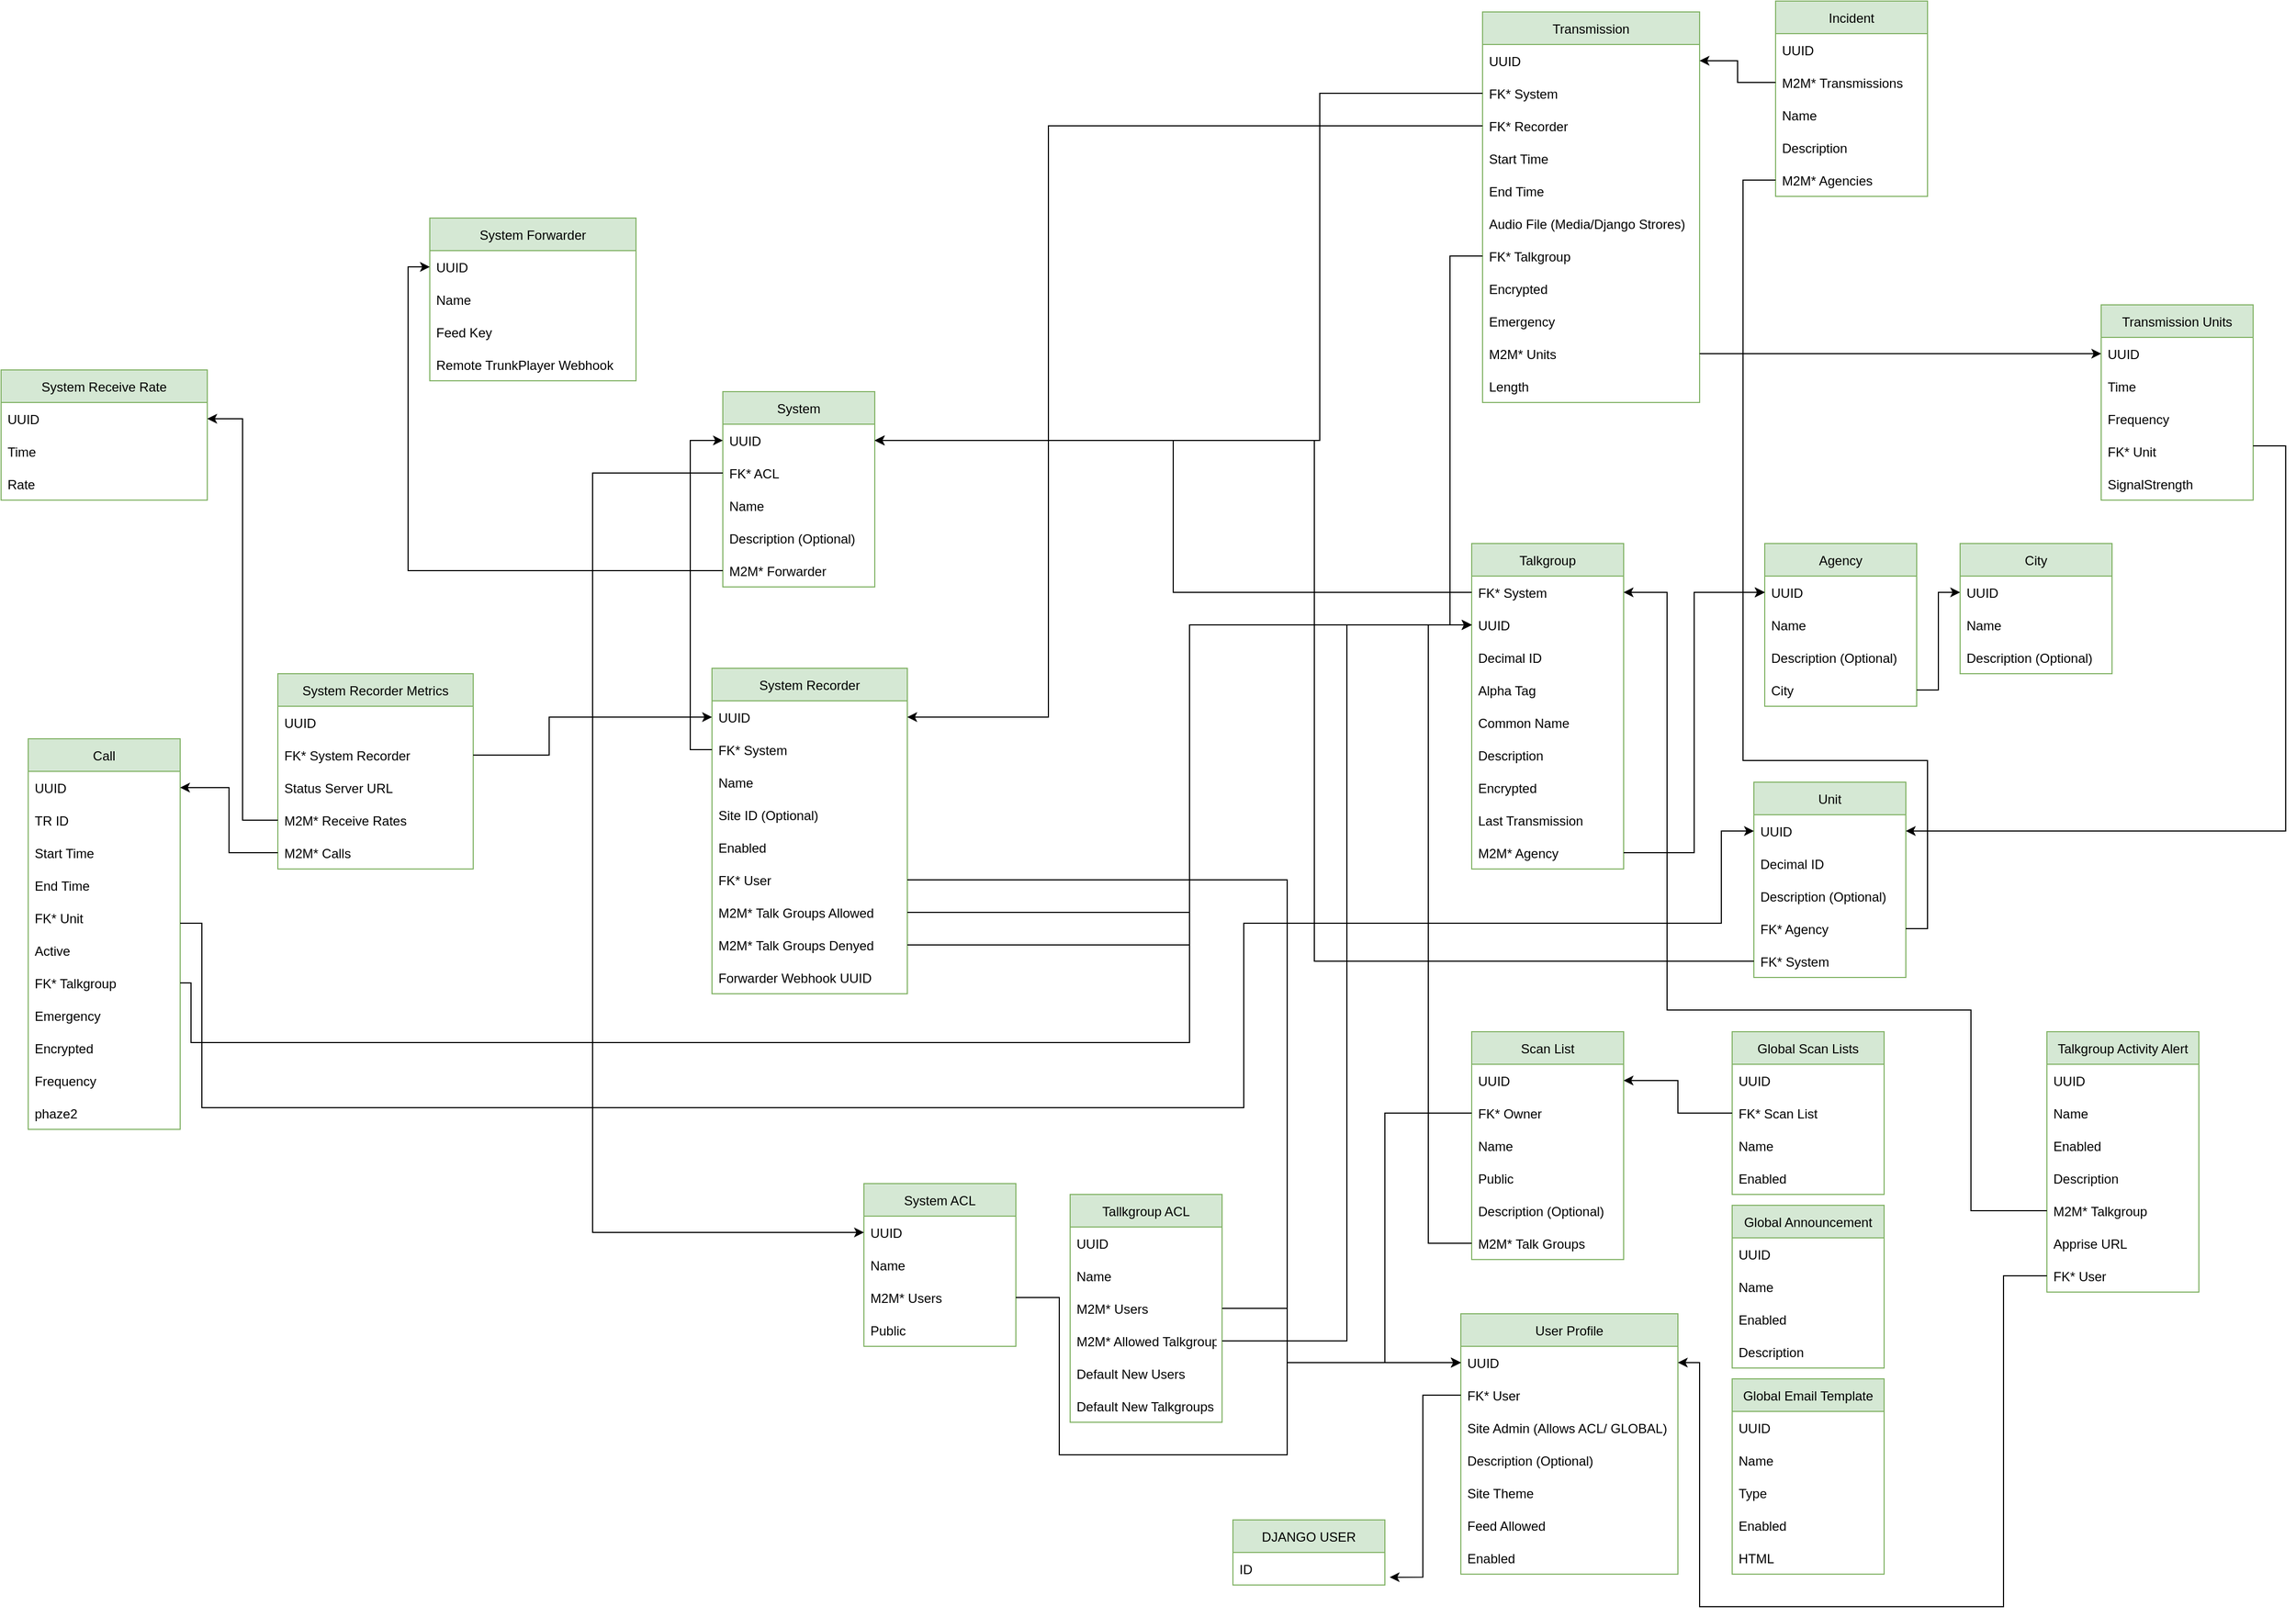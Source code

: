 <mxfile version="15.7.3" type="device"><diagram name="Page-1" id="9f46799a-70d6-7492-0946-bef42562c5a5"><mxGraphModel dx="3470" dy="2160" grid="1" gridSize="10" guides="1" tooltips="1" connect="1" arrows="1" fold="1" page="1" pageScale="1" pageWidth="1100" pageHeight="850" background="none" math="0" shadow="0"><root><mxCell id="0"/><mxCell id="1" parent="0"/><mxCell id="EZD2LPIiazuPmhBbImcF-1" value="System" style="swimlane;fontStyle=0;childLayout=stackLayout;horizontal=1;startSize=30;horizontalStack=0;resizeParent=1;resizeParentMax=0;resizeLast=0;collapsible=1;marginBottom=0;fillColor=#d5e8d4;strokeColor=#82b366;" parent="1" vertex="1"><mxGeometry x="180" y="-100" width="140" height="180" as="geometry"/></mxCell><mxCell id="EZD2LPIiazuPmhBbImcF-2" value="UUID" style="text;strokeColor=none;fillColor=none;align=left;verticalAlign=middle;spacingLeft=4;spacingRight=4;overflow=hidden;points=[[0,0.5],[1,0.5]];portConstraint=eastwest;rotatable=0;" parent="EZD2LPIiazuPmhBbImcF-1" vertex="1"><mxGeometry y="30" width="140" height="30" as="geometry"/></mxCell><mxCell id="EZD2LPIiazuPmhBbImcF-116" value="FK* ACL" style="text;strokeColor=none;fillColor=none;align=left;verticalAlign=middle;spacingLeft=4;spacingRight=4;overflow=hidden;points=[[0,0.5],[1,0.5]];portConstraint=eastwest;rotatable=0;" parent="EZD2LPIiazuPmhBbImcF-1" vertex="1"><mxGeometry y="60" width="140" height="30" as="geometry"/></mxCell><mxCell id="EZD2LPIiazuPmhBbImcF-3" value="Name" style="text;strokeColor=none;fillColor=none;align=left;verticalAlign=middle;spacingLeft=4;spacingRight=4;overflow=hidden;points=[[0,0.5],[1,0.5]];portConstraint=eastwest;rotatable=0;" parent="EZD2LPIiazuPmhBbImcF-1" vertex="1"><mxGeometry y="90" width="140" height="30" as="geometry"/></mxCell><mxCell id="EZD2LPIiazuPmhBbImcF-4" value="Description (Optional)" style="text;strokeColor=none;fillColor=none;align=left;verticalAlign=middle;spacingLeft=4;spacingRight=4;overflow=hidden;points=[[0,0.5],[1,0.5]];portConstraint=eastwest;rotatable=0;" parent="EZD2LPIiazuPmhBbImcF-1" vertex="1"><mxGeometry y="120" width="140" height="30" as="geometry"/></mxCell><mxCell id="EZD2LPIiazuPmhBbImcF-142" value="M2M* Forwarder" style="text;strokeColor=none;fillColor=none;align=left;verticalAlign=middle;spacingLeft=4;spacingRight=4;overflow=hidden;points=[[0,0.5],[1,0.5]];portConstraint=eastwest;rotatable=0;" parent="EZD2LPIiazuPmhBbImcF-1" vertex="1"><mxGeometry y="150" width="140" height="30" as="geometry"/></mxCell><mxCell id="EZD2LPIiazuPmhBbImcF-5" value="Talkgroup" style="swimlane;fontStyle=0;childLayout=stackLayout;horizontal=1;startSize=30;horizontalStack=0;resizeParent=1;resizeParentMax=0;resizeLast=0;collapsible=1;marginBottom=0;fillColor=#d5e8d4;strokeColor=#82b366;" parent="1" vertex="1"><mxGeometry x="870" y="40" width="140" height="300" as="geometry"/></mxCell><mxCell id="EZD2LPIiazuPmhBbImcF-23" value="FK* System" style="text;strokeColor=none;fillColor=none;align=left;verticalAlign=middle;spacingLeft=4;spacingRight=4;overflow=hidden;points=[[0,0.5],[1,0.5]];portConstraint=eastwest;rotatable=0;" parent="EZD2LPIiazuPmhBbImcF-5" vertex="1"><mxGeometry y="30" width="140" height="30" as="geometry"/></mxCell><mxCell id="EZD2LPIiazuPmhBbImcF-21" value="UUID" style="text;strokeColor=none;fillColor=none;align=left;verticalAlign=middle;spacingLeft=4;spacingRight=4;overflow=hidden;points=[[0,0.5],[1,0.5]];portConstraint=eastwest;rotatable=0;" parent="EZD2LPIiazuPmhBbImcF-5" vertex="1"><mxGeometry y="60" width="140" height="30" as="geometry"/></mxCell><mxCell id="EZD2LPIiazuPmhBbImcF-6" value="Decimal ID" style="text;strokeColor=none;fillColor=none;align=left;verticalAlign=middle;spacingLeft=4;spacingRight=4;overflow=hidden;points=[[0,0.5],[1,0.5]];portConstraint=eastwest;rotatable=0;" parent="EZD2LPIiazuPmhBbImcF-5" vertex="1"><mxGeometry y="90" width="140" height="30" as="geometry"/></mxCell><mxCell id="EZD2LPIiazuPmhBbImcF-7" value="Alpha Tag" style="text;strokeColor=none;fillColor=none;align=left;verticalAlign=middle;spacingLeft=4;spacingRight=4;overflow=hidden;points=[[0,0.5],[1,0.5]];portConstraint=eastwest;rotatable=0;" parent="EZD2LPIiazuPmhBbImcF-5" vertex="1"><mxGeometry y="120" width="140" height="30" as="geometry"/></mxCell><mxCell id="EZD2LPIiazuPmhBbImcF-8" value="Common Name" style="text;strokeColor=none;fillColor=none;align=left;verticalAlign=middle;spacingLeft=4;spacingRight=4;overflow=hidden;points=[[0,0.5],[1,0.5]];portConstraint=eastwest;rotatable=0;" parent="EZD2LPIiazuPmhBbImcF-5" vertex="1"><mxGeometry y="150" width="140" height="30" as="geometry"/></mxCell><mxCell id="EZD2LPIiazuPmhBbImcF-22" value="Description" style="text;strokeColor=none;fillColor=none;align=left;verticalAlign=middle;spacingLeft=4;spacingRight=4;overflow=hidden;points=[[0,0.5],[1,0.5]];portConstraint=eastwest;rotatable=0;" parent="EZD2LPIiazuPmhBbImcF-5" vertex="1"><mxGeometry y="180" width="140" height="30" as="geometry"/></mxCell><mxCell id="EZD2LPIiazuPmhBbImcF-41" value="Encrypted" style="text;strokeColor=none;fillColor=none;align=left;verticalAlign=middle;spacingLeft=4;spacingRight=4;overflow=hidden;points=[[0,0.5],[1,0.5]];portConstraint=eastwest;rotatable=0;" parent="EZD2LPIiazuPmhBbImcF-5" vertex="1"><mxGeometry y="210" width="140" height="30" as="geometry"/></mxCell><mxCell id="EZD2LPIiazuPmhBbImcF-40" value="Last Transmission" style="text;strokeColor=none;fillColor=none;align=left;verticalAlign=middle;spacingLeft=4;spacingRight=4;overflow=hidden;points=[[0,0.5],[1,0.5]];portConstraint=eastwest;rotatable=0;" parent="EZD2LPIiazuPmhBbImcF-5" vertex="1"><mxGeometry y="240" width="140" height="30" as="geometry"/></mxCell><mxCell id="EZD2LPIiazuPmhBbImcF-38" value="M2M* Agency" style="text;strokeColor=none;fillColor=none;align=left;verticalAlign=middle;spacingLeft=4;spacingRight=4;overflow=hidden;points=[[0,0.5],[1,0.5]];portConstraint=eastwest;rotatable=0;" parent="EZD2LPIiazuPmhBbImcF-5" vertex="1"><mxGeometry y="270" width="140" height="30" as="geometry"/></mxCell><mxCell id="EZD2LPIiazuPmhBbImcF-9" value="System Recorder" style="swimlane;fontStyle=0;childLayout=stackLayout;horizontal=1;startSize=30;horizontalStack=0;resizeParent=1;resizeParentMax=0;resizeLast=0;collapsible=1;marginBottom=0;fillColor=#d5e8d4;strokeColor=#82b366;" parent="1" vertex="1"><mxGeometry x="170" y="155" width="180" height="300" as="geometry"/></mxCell><mxCell id="EZD2LPIiazuPmhBbImcF-10" value="UUID" style="text;strokeColor=none;fillColor=none;align=left;verticalAlign=middle;spacingLeft=4;spacingRight=4;overflow=hidden;points=[[0,0.5],[1,0.5]];portConstraint=eastwest;rotatable=0;" parent="EZD2LPIiazuPmhBbImcF-9" vertex="1"><mxGeometry y="30" width="180" height="30" as="geometry"/></mxCell><mxCell id="EZD2LPIiazuPmhBbImcF-11" value="FK* System" style="text;strokeColor=none;fillColor=none;align=left;verticalAlign=middle;spacingLeft=4;spacingRight=4;overflow=hidden;points=[[0,0.5],[1,0.5]];portConstraint=eastwest;rotatable=0;" parent="EZD2LPIiazuPmhBbImcF-9" vertex="1"><mxGeometry y="60" width="180" height="30" as="geometry"/></mxCell><mxCell id="EZD2LPIiazuPmhBbImcF-12" value="Name" style="text;strokeColor=none;fillColor=none;align=left;verticalAlign=middle;spacingLeft=4;spacingRight=4;overflow=hidden;points=[[0,0.5],[1,0.5]];portConstraint=eastwest;rotatable=0;" parent="EZD2LPIiazuPmhBbImcF-9" vertex="1"><mxGeometry y="90" width="180" height="30" as="geometry"/></mxCell><mxCell id="EZD2LPIiazuPmhBbImcF-13" value="Site ID (Optional)" style="text;strokeColor=none;fillColor=none;align=left;verticalAlign=middle;spacingLeft=4;spacingRight=4;overflow=hidden;points=[[0,0.5],[1,0.5]];portConstraint=eastwest;rotatable=0;" parent="EZD2LPIiazuPmhBbImcF-9" vertex="1"><mxGeometry y="120" width="180" height="30" as="geometry"/></mxCell><mxCell id="EZD2LPIiazuPmhBbImcF-17" value="Enabled" style="text;strokeColor=none;fillColor=none;align=left;verticalAlign=middle;spacingLeft=4;spacingRight=4;overflow=hidden;points=[[0,0.5],[1,0.5]];portConstraint=eastwest;rotatable=0;" parent="EZD2LPIiazuPmhBbImcF-9" vertex="1"><mxGeometry y="150" width="180" height="30" as="geometry"/></mxCell><mxCell id="EZD2LPIiazuPmhBbImcF-18" value="FK* User" style="text;strokeColor=none;fillColor=none;align=left;verticalAlign=middle;spacingLeft=4;spacingRight=4;overflow=hidden;points=[[0,0.5],[1,0.5]];portConstraint=eastwest;rotatable=0;" parent="EZD2LPIiazuPmhBbImcF-9" vertex="1"><mxGeometry y="180" width="180" height="30" as="geometry"/></mxCell><mxCell id="EZD2LPIiazuPmhBbImcF-15" value="M2M* Talk Groups Allowed" style="text;strokeColor=none;fillColor=none;align=left;verticalAlign=middle;spacingLeft=4;spacingRight=4;overflow=hidden;points=[[0,0.5],[1,0.5]];portConstraint=eastwest;rotatable=0;" parent="EZD2LPIiazuPmhBbImcF-9" vertex="1"><mxGeometry y="210" width="180" height="30" as="geometry"/></mxCell><mxCell id="EZD2LPIiazuPmhBbImcF-16" value="M2M* Talk Groups Denyed" style="text;strokeColor=none;fillColor=none;align=left;verticalAlign=middle;spacingLeft=4;spacingRight=4;overflow=hidden;points=[[0,0.5],[1,0.5]];portConstraint=eastwest;rotatable=0;" parent="EZD2LPIiazuPmhBbImcF-9" vertex="1"><mxGeometry y="240" width="180" height="30" as="geometry"/></mxCell><mxCell id="EZD2LPIiazuPmhBbImcF-144" value="Forwarder Webhook UUID" style="text;strokeColor=none;fillColor=none;align=left;verticalAlign=middle;spacingLeft=4;spacingRight=4;overflow=hidden;points=[[0,0.5],[1,0.5]];portConstraint=eastwest;rotatable=0;" parent="EZD2LPIiazuPmhBbImcF-9" vertex="1"><mxGeometry y="270" width="180" height="30" as="geometry"/></mxCell><mxCell id="EZD2LPIiazuPmhBbImcF-14" style="edgeStyle=orthogonalEdgeStyle;rounded=0;orthogonalLoop=1;jettySize=auto;html=1;entryX=0;entryY=0.5;entryDx=0;entryDy=0;" parent="1" source="EZD2LPIiazuPmhBbImcF-11" target="EZD2LPIiazuPmhBbImcF-2" edge="1"><mxGeometry relative="1" as="geometry"/></mxCell><mxCell id="EZD2LPIiazuPmhBbImcF-24" style="edgeStyle=orthogonalEdgeStyle;rounded=0;orthogonalLoop=1;jettySize=auto;html=1;entryX=0;entryY=0.5;entryDx=0;entryDy=0;" parent="1" source="EZD2LPIiazuPmhBbImcF-15" target="EZD2LPIiazuPmhBbImcF-21" edge="1"><mxGeometry relative="1" as="geometry"/></mxCell><mxCell id="EZD2LPIiazuPmhBbImcF-26" style="edgeStyle=orthogonalEdgeStyle;rounded=0;orthogonalLoop=1;jettySize=auto;html=1;" parent="1" source="EZD2LPIiazuPmhBbImcF-16" target="EZD2LPIiazuPmhBbImcF-21" edge="1"><mxGeometry relative="1" as="geometry"/></mxCell><mxCell id="EZD2LPIiazuPmhBbImcF-28" value="Agency" style="swimlane;fontStyle=0;childLayout=stackLayout;horizontal=1;startSize=30;horizontalStack=0;resizeParent=1;resizeParentMax=0;resizeLast=0;collapsible=1;marginBottom=0;fillColor=#d5e8d4;strokeColor=#82b366;" parent="1" vertex="1"><mxGeometry x="1140" y="40" width="140" height="150" as="geometry"/></mxCell><mxCell id="EZD2LPIiazuPmhBbImcF-29" value="UUID" style="text;strokeColor=none;fillColor=none;align=left;verticalAlign=middle;spacingLeft=4;spacingRight=4;overflow=hidden;points=[[0,0.5],[1,0.5]];portConstraint=eastwest;rotatable=0;" parent="EZD2LPIiazuPmhBbImcF-28" vertex="1"><mxGeometry y="30" width="140" height="30" as="geometry"/></mxCell><mxCell id="EZD2LPIiazuPmhBbImcF-30" value="Name" style="text;strokeColor=none;fillColor=none;align=left;verticalAlign=middle;spacingLeft=4;spacingRight=4;overflow=hidden;points=[[0,0.5],[1,0.5]];portConstraint=eastwest;rotatable=0;" parent="EZD2LPIiazuPmhBbImcF-28" vertex="1"><mxGeometry y="60" width="140" height="30" as="geometry"/></mxCell><mxCell id="EZD2LPIiazuPmhBbImcF-31" value="Description (Optional)" style="text;strokeColor=none;fillColor=none;align=left;verticalAlign=middle;spacingLeft=4;spacingRight=4;overflow=hidden;points=[[0,0.5],[1,0.5]];portConstraint=eastwest;rotatable=0;" parent="EZD2LPIiazuPmhBbImcF-28" vertex="1"><mxGeometry y="90" width="140" height="30" as="geometry"/></mxCell><mxCell id="EZD2LPIiazuPmhBbImcF-36" value="City" style="text;strokeColor=none;fillColor=none;align=left;verticalAlign=middle;spacingLeft=4;spacingRight=4;overflow=hidden;points=[[0,0.5],[1,0.5]];portConstraint=eastwest;rotatable=0;" parent="EZD2LPIiazuPmhBbImcF-28" vertex="1"><mxGeometry y="120" width="140" height="30" as="geometry"/></mxCell><mxCell id="EZD2LPIiazuPmhBbImcF-32" value="City" style="swimlane;fontStyle=0;childLayout=stackLayout;horizontal=1;startSize=30;horizontalStack=0;resizeParent=1;resizeParentMax=0;resizeLast=0;collapsible=1;marginBottom=0;fillColor=#d5e8d4;strokeColor=#82b366;" parent="1" vertex="1"><mxGeometry x="1320" y="40" width="140" height="120" as="geometry"/></mxCell><mxCell id="EZD2LPIiazuPmhBbImcF-33" value="UUID" style="text;strokeColor=none;fillColor=none;align=left;verticalAlign=middle;spacingLeft=4;spacingRight=4;overflow=hidden;points=[[0,0.5],[1,0.5]];portConstraint=eastwest;rotatable=0;" parent="EZD2LPIiazuPmhBbImcF-32" vertex="1"><mxGeometry y="30" width="140" height="30" as="geometry"/></mxCell><mxCell id="EZD2LPIiazuPmhBbImcF-34" value="Name" style="text;strokeColor=none;fillColor=none;align=left;verticalAlign=middle;spacingLeft=4;spacingRight=4;overflow=hidden;points=[[0,0.5],[1,0.5]];portConstraint=eastwest;rotatable=0;" parent="EZD2LPIiazuPmhBbImcF-32" vertex="1"><mxGeometry y="60" width="140" height="30" as="geometry"/></mxCell><mxCell id="EZD2LPIiazuPmhBbImcF-35" value="Description (Optional)" style="text;strokeColor=none;fillColor=none;align=left;verticalAlign=middle;spacingLeft=4;spacingRight=4;overflow=hidden;points=[[0,0.5],[1,0.5]];portConstraint=eastwest;rotatable=0;" parent="EZD2LPIiazuPmhBbImcF-32" vertex="1"><mxGeometry y="90" width="140" height="30" as="geometry"/></mxCell><mxCell id="EZD2LPIiazuPmhBbImcF-37" style="edgeStyle=orthogonalEdgeStyle;rounded=0;orthogonalLoop=1;jettySize=auto;html=1;exitX=1;exitY=0.5;exitDx=0;exitDy=0;entryX=0;entryY=0.5;entryDx=0;entryDy=0;" parent="1" source="EZD2LPIiazuPmhBbImcF-36" target="EZD2LPIiazuPmhBbImcF-33" edge="1"><mxGeometry relative="1" as="geometry"/></mxCell><mxCell id="EZD2LPIiazuPmhBbImcF-39" style="edgeStyle=orthogonalEdgeStyle;rounded=0;orthogonalLoop=1;jettySize=auto;html=1;entryX=0;entryY=0.5;entryDx=0;entryDy=0;" parent="1" source="EZD2LPIiazuPmhBbImcF-38" target="EZD2LPIiazuPmhBbImcF-29" edge="1"><mxGeometry relative="1" as="geometry"/></mxCell><mxCell id="EZD2LPIiazuPmhBbImcF-42" value="Unit" style="swimlane;fontStyle=0;childLayout=stackLayout;horizontal=1;startSize=30;horizontalStack=0;resizeParent=1;resizeParentMax=0;resizeLast=0;collapsible=1;marginBottom=0;fillColor=#d5e8d4;strokeColor=#82b366;" parent="1" vertex="1"><mxGeometry x="1130" y="260" width="140" height="180" as="geometry"/></mxCell><mxCell id="EZD2LPIiazuPmhBbImcF-43" value="UUID" style="text;strokeColor=none;fillColor=none;align=left;verticalAlign=middle;spacingLeft=4;spacingRight=4;overflow=hidden;points=[[0,0.5],[1,0.5]];portConstraint=eastwest;rotatable=0;" parent="EZD2LPIiazuPmhBbImcF-42" vertex="1"><mxGeometry y="30" width="140" height="30" as="geometry"/></mxCell><mxCell id="EZD2LPIiazuPmhBbImcF-44" value="Decimal ID" style="text;strokeColor=none;fillColor=none;align=left;verticalAlign=middle;spacingLeft=4;spacingRight=4;overflow=hidden;points=[[0,0.5],[1,0.5]];portConstraint=eastwest;rotatable=0;" parent="EZD2LPIiazuPmhBbImcF-42" vertex="1"><mxGeometry y="60" width="140" height="30" as="geometry"/></mxCell><mxCell id="EZD2LPIiazuPmhBbImcF-45" value="Description (Optional)" style="text;strokeColor=none;fillColor=none;align=left;verticalAlign=middle;spacingLeft=4;spacingRight=4;overflow=hidden;points=[[0,0.5],[1,0.5]];portConstraint=eastwest;rotatable=0;" parent="EZD2LPIiazuPmhBbImcF-42" vertex="1"><mxGeometry y="90" width="140" height="30" as="geometry"/></mxCell><mxCell id="EZD2LPIiazuPmhBbImcF-46" value="FK* Agency" style="text;strokeColor=none;fillColor=none;align=left;verticalAlign=middle;spacingLeft=4;spacingRight=4;overflow=hidden;points=[[0,0.5],[1,0.5]];portConstraint=eastwest;rotatable=0;" parent="EZD2LPIiazuPmhBbImcF-42" vertex="1"><mxGeometry y="120" width="140" height="30" as="geometry"/></mxCell><mxCell id="EZD2LPIiazuPmhBbImcF-48" value="FK* System" style="text;strokeColor=none;fillColor=none;align=left;verticalAlign=middle;spacingLeft=4;spacingRight=4;overflow=hidden;points=[[0,0.5],[1,0.5]];portConstraint=eastwest;rotatable=0;" parent="EZD2LPIiazuPmhBbImcF-42" vertex="1"><mxGeometry y="150" width="140" height="30" as="geometry"/></mxCell><mxCell id="EZD2LPIiazuPmhBbImcF-47" style="edgeStyle=orthogonalEdgeStyle;rounded=0;orthogonalLoop=1;jettySize=auto;html=1;entryX=0;entryY=0.5;entryDx=0;entryDy=0;" parent="1" source="EZD2LPIiazuPmhBbImcF-46" target="EZD2LPIiazuPmhBbImcF-29" edge="1"><mxGeometry relative="1" as="geometry"/></mxCell><mxCell id="EZD2LPIiazuPmhBbImcF-49" style="edgeStyle=orthogonalEdgeStyle;rounded=0;orthogonalLoop=1;jettySize=auto;html=1;entryX=1;entryY=0.5;entryDx=0;entryDy=0;" parent="1" source="EZD2LPIiazuPmhBbImcF-48" target="EZD2LPIiazuPmhBbImcF-2" edge="1"><mxGeometry relative="1" as="geometry"/></mxCell><mxCell id="EZD2LPIiazuPmhBbImcF-50" value="Transmission" style="swimlane;fontStyle=0;childLayout=stackLayout;horizontal=1;startSize=30;horizontalStack=0;resizeParent=1;resizeParentMax=0;resizeLast=0;collapsible=1;marginBottom=0;fillColor=#d5e8d4;strokeColor=#82b366;" parent="1" vertex="1"><mxGeometry x="880" y="-450" width="200" height="360" as="geometry"/></mxCell><mxCell id="EZD2LPIiazuPmhBbImcF-52" value="UUID" style="text;strokeColor=none;fillColor=none;align=left;verticalAlign=middle;spacingLeft=4;spacingRight=4;overflow=hidden;points=[[0,0.5],[1,0.5]];portConstraint=eastwest;rotatable=0;" parent="EZD2LPIiazuPmhBbImcF-50" vertex="1"><mxGeometry y="30" width="200" height="30" as="geometry"/></mxCell><mxCell id="EZD2LPIiazuPmhBbImcF-51" value="FK* System" style="text;strokeColor=none;fillColor=none;align=left;verticalAlign=middle;spacingLeft=4;spacingRight=4;overflow=hidden;points=[[0,0.5],[1,0.5]];portConstraint=eastwest;rotatable=0;" parent="EZD2LPIiazuPmhBbImcF-50" vertex="1"><mxGeometry y="60" width="200" height="30" as="geometry"/></mxCell><mxCell id="EZD2LPIiazuPmhBbImcF-65" value="FK* Recorder" style="text;strokeColor=none;fillColor=none;align=left;verticalAlign=middle;spacingLeft=4;spacingRight=4;overflow=hidden;points=[[0,0.5],[1,0.5]];portConstraint=eastwest;rotatable=0;" parent="EZD2LPIiazuPmhBbImcF-50" vertex="1"><mxGeometry y="90" width="200" height="30" as="geometry"/></mxCell><mxCell id="EZD2LPIiazuPmhBbImcF-53" value="Start Time" style="text;strokeColor=none;fillColor=none;align=left;verticalAlign=middle;spacingLeft=4;spacingRight=4;overflow=hidden;points=[[0,0.5],[1,0.5]];portConstraint=eastwest;rotatable=0;" parent="EZD2LPIiazuPmhBbImcF-50" vertex="1"><mxGeometry y="120" width="200" height="30" as="geometry"/></mxCell><mxCell id="EZD2LPIiazuPmhBbImcF-54" value="End Time" style="text;strokeColor=none;fillColor=none;align=left;verticalAlign=middle;spacingLeft=4;spacingRight=4;overflow=hidden;points=[[0,0.5],[1,0.5]];portConstraint=eastwest;rotatable=0;" parent="EZD2LPIiazuPmhBbImcF-50" vertex="1"><mxGeometry y="150" width="200" height="30" as="geometry"/></mxCell><mxCell id="EZD2LPIiazuPmhBbImcF-55" value="Audio File (Media/Django Strores)" style="text;strokeColor=none;fillColor=none;align=left;verticalAlign=middle;spacingLeft=4;spacingRight=4;overflow=hidden;points=[[0,0.5],[1,0.5]];portConstraint=eastwest;rotatable=0;" parent="EZD2LPIiazuPmhBbImcF-50" vertex="1"><mxGeometry y="180" width="200" height="30" as="geometry"/></mxCell><mxCell id="EZD2LPIiazuPmhBbImcF-56" value="FK* Talkgroup" style="text;strokeColor=none;fillColor=none;align=left;verticalAlign=middle;spacingLeft=4;spacingRight=4;overflow=hidden;points=[[0,0.5],[1,0.5]];portConstraint=eastwest;rotatable=0;" parent="EZD2LPIiazuPmhBbImcF-50" vertex="1"><mxGeometry y="210" width="200" height="30" as="geometry"/></mxCell><mxCell id="EZD2LPIiazuPmhBbImcF-57" value="Encrypted" style="text;strokeColor=none;fillColor=none;align=left;verticalAlign=middle;spacingLeft=4;spacingRight=4;overflow=hidden;points=[[0,0.5],[1,0.5]];portConstraint=eastwest;rotatable=0;" parent="EZD2LPIiazuPmhBbImcF-50" vertex="1"><mxGeometry y="240" width="200" height="30" as="geometry"/></mxCell><mxCell id="EZD2LPIiazuPmhBbImcF-58" value="Emergency" style="text;strokeColor=none;fillColor=none;align=left;verticalAlign=middle;spacingLeft=4;spacingRight=4;overflow=hidden;points=[[0,0.5],[1,0.5]];portConstraint=eastwest;rotatable=0;" parent="EZD2LPIiazuPmhBbImcF-50" vertex="1"><mxGeometry y="270" width="200" height="30" as="geometry"/></mxCell><mxCell id="EZD2LPIiazuPmhBbImcF-59" value="M2M* Units" style="text;strokeColor=none;fillColor=none;align=left;verticalAlign=middle;spacingLeft=4;spacingRight=4;overflow=hidden;points=[[0,0.5],[1,0.5]];portConstraint=eastwest;rotatable=0;" parent="EZD2LPIiazuPmhBbImcF-50" vertex="1"><mxGeometry y="300" width="200" height="30" as="geometry"/></mxCell><mxCell id="EZD2LPIiazuPmhBbImcF-74" value="Length" style="text;strokeColor=none;fillColor=none;align=left;verticalAlign=middle;spacingLeft=4;spacingRight=4;overflow=hidden;points=[[0,0.5],[1,0.5]];portConstraint=eastwest;rotatable=0;" parent="EZD2LPIiazuPmhBbImcF-50" vertex="1"><mxGeometry y="330" width="200" height="30" as="geometry"/></mxCell><mxCell id="EZD2LPIiazuPmhBbImcF-62" style="edgeStyle=orthogonalEdgeStyle;rounded=0;orthogonalLoop=1;jettySize=auto;html=1;entryX=0;entryY=0.5;entryDx=0;entryDy=0;" parent="1" source="EZD2LPIiazuPmhBbImcF-56" target="EZD2LPIiazuPmhBbImcF-21" edge="1"><mxGeometry relative="1" as="geometry"/></mxCell><mxCell id="EZD2LPIiazuPmhBbImcF-70" style="edgeStyle=orthogonalEdgeStyle;rounded=0;orthogonalLoop=1;jettySize=auto;html=1;entryX=1;entryY=0.5;entryDx=0;entryDy=0;" parent="1" source="EZD2LPIiazuPmhBbImcF-51" target="EZD2LPIiazuPmhBbImcF-2" edge="1"><mxGeometry relative="1" as="geometry"><Array as="points"><mxPoint x="730" y="-375"/><mxPoint x="730" y="-55"/></Array></mxGeometry></mxCell><mxCell id="EZD2LPIiazuPmhBbImcF-71" style="edgeStyle=orthogonalEdgeStyle;rounded=0;orthogonalLoop=1;jettySize=auto;html=1;entryX=1;entryY=0.5;entryDx=0;entryDy=0;" parent="1" source="EZD2LPIiazuPmhBbImcF-65" target="EZD2LPIiazuPmhBbImcF-10" edge="1"><mxGeometry relative="1" as="geometry"><Array as="points"><mxPoint x="480" y="-345"/><mxPoint x="480" y="200"/></Array></mxGeometry></mxCell><mxCell id="EZD2LPIiazuPmhBbImcF-75" value="Scan List" style="swimlane;fontStyle=0;childLayout=stackLayout;horizontal=1;startSize=30;horizontalStack=0;resizeParent=1;resizeParentMax=0;resizeLast=0;collapsible=1;marginBottom=0;fillColor=#d5e8d4;strokeColor=#82b366;" parent="1" vertex="1"><mxGeometry x="870" y="490" width="140" height="210" as="geometry"/></mxCell><mxCell id="EZD2LPIiazuPmhBbImcF-76" value="UUID" style="text;strokeColor=none;fillColor=none;align=left;verticalAlign=middle;spacingLeft=4;spacingRight=4;overflow=hidden;points=[[0,0.5],[1,0.5]];portConstraint=eastwest;rotatable=0;" parent="EZD2LPIiazuPmhBbImcF-75" vertex="1"><mxGeometry y="30" width="140" height="30" as="geometry"/></mxCell><mxCell id="EZD2LPIiazuPmhBbImcF-79" value="FK* Owner" style="text;strokeColor=none;fillColor=none;align=left;verticalAlign=middle;spacingLeft=4;spacingRight=4;overflow=hidden;points=[[0,0.5],[1,0.5]];portConstraint=eastwest;rotatable=0;" parent="EZD2LPIiazuPmhBbImcF-75" vertex="1"><mxGeometry y="60" width="140" height="30" as="geometry"/></mxCell><mxCell id="EZD2LPIiazuPmhBbImcF-77" value="Name" style="text;strokeColor=none;fillColor=none;align=left;verticalAlign=middle;spacingLeft=4;spacingRight=4;overflow=hidden;points=[[0,0.5],[1,0.5]];portConstraint=eastwest;rotatable=0;" parent="EZD2LPIiazuPmhBbImcF-75" vertex="1"><mxGeometry y="90" width="140" height="30" as="geometry"/></mxCell><mxCell id="EZD2LPIiazuPmhBbImcF-88" value="Public" style="text;strokeColor=none;fillColor=none;align=left;verticalAlign=middle;spacingLeft=4;spacingRight=4;overflow=hidden;points=[[0,0.5],[1,0.5]];portConstraint=eastwest;rotatable=0;" parent="EZD2LPIiazuPmhBbImcF-75" vertex="1"><mxGeometry y="120" width="140" height="30" as="geometry"/></mxCell><mxCell id="EZD2LPIiazuPmhBbImcF-78" value="Description (Optional)" style="text;strokeColor=none;fillColor=none;align=left;verticalAlign=middle;spacingLeft=4;spacingRight=4;overflow=hidden;points=[[0,0.5],[1,0.5]];portConstraint=eastwest;rotatable=0;" parent="EZD2LPIiazuPmhBbImcF-75" vertex="1"><mxGeometry y="150" width="140" height="30" as="geometry"/></mxCell><mxCell id="EZD2LPIiazuPmhBbImcF-86" value="M2M* Talk Groups" style="text;strokeColor=none;fillColor=none;align=left;verticalAlign=middle;spacingLeft=4;spacingRight=4;overflow=hidden;points=[[0,0.5],[1,0.5]];portConstraint=eastwest;rotatable=0;" parent="EZD2LPIiazuPmhBbImcF-75" vertex="1"><mxGeometry y="180" width="140" height="30" as="geometry"/></mxCell><mxCell id="EZD2LPIiazuPmhBbImcF-80" value="DJANGO USER" style="swimlane;fontStyle=0;childLayout=stackLayout;horizontal=1;startSize=30;horizontalStack=0;resizeParent=1;resizeParentMax=0;resizeLast=0;collapsible=1;marginBottom=0;fillColor=#d5e8d4;strokeColor=#82b366;" parent="1" vertex="1"><mxGeometry x="650" y="940" width="140" height="60" as="geometry"/></mxCell><mxCell id="EZD2LPIiazuPmhBbImcF-81" value="ID" style="text;strokeColor=none;fillColor=none;align=left;verticalAlign=middle;spacingLeft=4;spacingRight=4;overflow=hidden;points=[[0,0.5],[1,0.5]];portConstraint=eastwest;rotatable=0;" parent="EZD2LPIiazuPmhBbImcF-80" vertex="1"><mxGeometry y="30" width="140" height="30" as="geometry"/></mxCell><mxCell id="EZD2LPIiazuPmhBbImcF-87" style="edgeStyle=orthogonalEdgeStyle;rounded=0;orthogonalLoop=1;jettySize=auto;html=1;entryX=0;entryY=0.5;entryDx=0;entryDy=0;" parent="1" source="EZD2LPIiazuPmhBbImcF-86" target="EZD2LPIiazuPmhBbImcF-21" edge="1"><mxGeometry relative="1" as="geometry"><Array as="points"><mxPoint x="830" y="685"/><mxPoint x="830" y="115"/></Array></mxGeometry></mxCell><mxCell id="EZD2LPIiazuPmhBbImcF-89" value="Global Scan Lists" style="swimlane;fontStyle=0;childLayout=stackLayout;horizontal=1;startSize=30;horizontalStack=0;resizeParent=1;resizeParentMax=0;resizeLast=0;collapsible=1;marginBottom=0;fillColor=#d5e8d4;strokeColor=#82b366;" parent="1" vertex="1"><mxGeometry x="1110" y="490" width="140" height="150" as="geometry"/></mxCell><mxCell id="EZD2LPIiazuPmhBbImcF-90" value="UUID" style="text;strokeColor=none;fillColor=none;align=left;verticalAlign=middle;spacingLeft=4;spacingRight=4;overflow=hidden;points=[[0,0.5],[1,0.5]];portConstraint=eastwest;rotatable=0;" parent="EZD2LPIiazuPmhBbImcF-89" vertex="1"><mxGeometry y="30" width="140" height="30" as="geometry"/></mxCell><mxCell id="EZD2LPIiazuPmhBbImcF-91" value="FK* Scan List" style="text;strokeColor=none;fillColor=none;align=left;verticalAlign=middle;spacingLeft=4;spacingRight=4;overflow=hidden;points=[[0,0.5],[1,0.5]];portConstraint=eastwest;rotatable=0;" parent="EZD2LPIiazuPmhBbImcF-89" vertex="1"><mxGeometry y="60" width="140" height="30" as="geometry"/></mxCell><mxCell id="EZD2LPIiazuPmhBbImcF-92" value="Name" style="text;strokeColor=none;fillColor=none;align=left;verticalAlign=middle;spacingLeft=4;spacingRight=4;overflow=hidden;points=[[0,0.5],[1,0.5]];portConstraint=eastwest;rotatable=0;" parent="EZD2LPIiazuPmhBbImcF-89" vertex="1"><mxGeometry y="90" width="140" height="30" as="geometry"/></mxCell><mxCell id="EZD2LPIiazuPmhBbImcF-95" value="Enabled" style="text;strokeColor=none;fillColor=none;align=left;verticalAlign=middle;spacingLeft=4;spacingRight=4;overflow=hidden;points=[[0,0.5],[1,0.5]];portConstraint=eastwest;rotatable=0;" parent="EZD2LPIiazuPmhBbImcF-89" vertex="1"><mxGeometry y="120" width="140" height="30" as="geometry"/></mxCell><mxCell id="EZD2LPIiazuPmhBbImcF-94" style="edgeStyle=orthogonalEdgeStyle;rounded=0;orthogonalLoop=1;jettySize=auto;html=1;entryX=1;entryY=0.5;entryDx=0;entryDy=0;" parent="1" source="EZD2LPIiazuPmhBbImcF-91" target="EZD2LPIiazuPmhBbImcF-76" edge="1"><mxGeometry relative="1" as="geometry"/></mxCell><mxCell id="EZD2LPIiazuPmhBbImcF-96" style="edgeStyle=orthogonalEdgeStyle;rounded=0;orthogonalLoop=1;jettySize=auto;html=1;entryX=1;entryY=0.5;entryDx=0;entryDy=0;" parent="1" source="EZD2LPIiazuPmhBbImcF-23" target="EZD2LPIiazuPmhBbImcF-2" edge="1"><mxGeometry relative="1" as="geometry"/></mxCell><mxCell id="EZD2LPIiazuPmhBbImcF-97" value="Tallkgroup ACL" style="swimlane;fontStyle=0;childLayout=stackLayout;horizontal=1;startSize=30;horizontalStack=0;resizeParent=1;resizeParentMax=0;resizeLast=0;collapsible=1;marginBottom=0;fillColor=#d5e8d4;strokeColor=#82b366;" parent="1" vertex="1"><mxGeometry x="500" y="640" width="140" height="210" as="geometry"/></mxCell><mxCell id="EZD2LPIiazuPmhBbImcF-98" value="UUID" style="text;strokeColor=none;fillColor=none;align=left;verticalAlign=middle;spacingLeft=4;spacingRight=4;overflow=hidden;points=[[0,0.5],[1,0.5]];portConstraint=eastwest;rotatable=0;" parent="EZD2LPIiazuPmhBbImcF-97" vertex="1"><mxGeometry y="30" width="140" height="30" as="geometry"/></mxCell><mxCell id="EZD2LPIiazuPmhBbImcF-99" value="Name" style="text;strokeColor=none;fillColor=none;align=left;verticalAlign=middle;spacingLeft=4;spacingRight=4;overflow=hidden;points=[[0,0.5],[1,0.5]];portConstraint=eastwest;rotatable=0;" parent="EZD2LPIiazuPmhBbImcF-97" vertex="1"><mxGeometry y="60" width="140" height="30" as="geometry"/></mxCell><mxCell id="EZD2LPIiazuPmhBbImcF-100" value="M2M* Users" style="text;strokeColor=none;fillColor=none;align=left;verticalAlign=middle;spacingLeft=4;spacingRight=4;overflow=hidden;points=[[0,0.5],[1,0.5]];portConstraint=eastwest;rotatable=0;" parent="EZD2LPIiazuPmhBbImcF-97" vertex="1"><mxGeometry y="90" width="140" height="30" as="geometry"/></mxCell><mxCell id="EZD2LPIiazuPmhBbImcF-101" value="M2M* Allowed Talkgroups" style="text;strokeColor=none;fillColor=none;align=left;verticalAlign=middle;spacingLeft=4;spacingRight=4;overflow=hidden;points=[[0,0.5],[1,0.5]];portConstraint=eastwest;rotatable=0;" parent="EZD2LPIiazuPmhBbImcF-97" vertex="1"><mxGeometry y="120" width="140" height="30" as="geometry"/></mxCell><mxCell id="EZD2LPIiazuPmhBbImcF-103" value="Default New Users" style="text;strokeColor=none;fillColor=none;align=left;verticalAlign=middle;spacingLeft=4;spacingRight=4;overflow=hidden;points=[[0,0.5],[1,0.5]];portConstraint=eastwest;rotatable=0;" parent="EZD2LPIiazuPmhBbImcF-97" vertex="1"><mxGeometry y="150" width="140" height="30" as="geometry"/></mxCell><mxCell id="EZD2LPIiazuPmhBbImcF-104" value="Default New Talkgroups" style="text;strokeColor=none;fillColor=none;align=left;verticalAlign=middle;spacingLeft=4;spacingRight=4;overflow=hidden;points=[[0,0.5],[1,0.5]];portConstraint=eastwest;rotatable=0;" parent="EZD2LPIiazuPmhBbImcF-97" vertex="1"><mxGeometry y="180" width="140" height="30" as="geometry"/></mxCell><mxCell id="EZD2LPIiazuPmhBbImcF-105" value="System ACL" style="swimlane;fontStyle=0;childLayout=stackLayout;horizontal=1;startSize=30;horizontalStack=0;resizeParent=1;resizeParentMax=0;resizeLast=0;collapsible=1;marginBottom=0;fillColor=#d5e8d4;strokeColor=#82b366;" parent="1" vertex="1"><mxGeometry x="310" y="630" width="140" height="150" as="geometry"/></mxCell><mxCell id="EZD2LPIiazuPmhBbImcF-106" value="UUID" style="text;strokeColor=none;fillColor=none;align=left;verticalAlign=middle;spacingLeft=4;spacingRight=4;overflow=hidden;points=[[0,0.5],[1,0.5]];portConstraint=eastwest;rotatable=0;" parent="EZD2LPIiazuPmhBbImcF-105" vertex="1"><mxGeometry y="30" width="140" height="30" as="geometry"/></mxCell><mxCell id="EZD2LPIiazuPmhBbImcF-107" value="Name" style="text;strokeColor=none;fillColor=none;align=left;verticalAlign=middle;spacingLeft=4;spacingRight=4;overflow=hidden;points=[[0,0.5],[1,0.5]];portConstraint=eastwest;rotatable=0;" parent="EZD2LPIiazuPmhBbImcF-105" vertex="1"><mxGeometry y="60" width="140" height="30" as="geometry"/></mxCell><mxCell id="EZD2LPIiazuPmhBbImcF-108" value="M2M* Users" style="text;strokeColor=none;fillColor=none;align=left;verticalAlign=middle;spacingLeft=4;spacingRight=4;overflow=hidden;points=[[0,0.5],[1,0.5]];portConstraint=eastwest;rotatable=0;" parent="EZD2LPIiazuPmhBbImcF-105" vertex="1"><mxGeometry y="90" width="140" height="30" as="geometry"/></mxCell><mxCell id="EZD2LPIiazuPmhBbImcF-111" value="Public" style="text;strokeColor=none;fillColor=none;align=left;verticalAlign=middle;spacingLeft=4;spacingRight=4;overflow=hidden;points=[[0,0.5],[1,0.5]];portConstraint=eastwest;rotatable=0;" parent="EZD2LPIiazuPmhBbImcF-105" vertex="1"><mxGeometry y="120" width="140" height="30" as="geometry"/></mxCell><mxCell id="EZD2LPIiazuPmhBbImcF-113" style="edgeStyle=orthogonalEdgeStyle;rounded=0;orthogonalLoop=1;jettySize=auto;html=1;entryX=0;entryY=0.5;entryDx=0;entryDy=0;" parent="1" source="EZD2LPIiazuPmhBbImcF-101" target="EZD2LPIiazuPmhBbImcF-21" edge="1"><mxGeometry relative="1" as="geometry"/></mxCell><mxCell id="EZD2LPIiazuPmhBbImcF-121" style="edgeStyle=orthogonalEdgeStyle;rounded=0;orthogonalLoop=1;jettySize=auto;html=1;entryX=0;entryY=0.5;entryDx=0;entryDy=0;" parent="1" source="EZD2LPIiazuPmhBbImcF-116" target="EZD2LPIiazuPmhBbImcF-106" edge="1"><mxGeometry relative="1" as="geometry"><Array as="points"><mxPoint x="60" y="-25"/><mxPoint x="60" y="675"/></Array></mxGeometry></mxCell><mxCell id="EZD2LPIiazuPmhBbImcF-122" value="User Profile" style="swimlane;fontStyle=0;childLayout=stackLayout;horizontal=1;startSize=30;horizontalStack=0;resizeParent=1;resizeParentMax=0;resizeLast=0;collapsible=1;marginBottom=0;fillColor=#d5e8d4;strokeColor=#82b366;" parent="1" vertex="1"><mxGeometry x="860" y="750" width="200" height="240" as="geometry"/></mxCell><mxCell id="EZD2LPIiazuPmhBbImcF-123" value="UUID" style="text;strokeColor=none;fillColor=none;align=left;verticalAlign=middle;spacingLeft=4;spacingRight=4;overflow=hidden;points=[[0,0.5],[1,0.5]];portConstraint=eastwest;rotatable=0;" parent="EZD2LPIiazuPmhBbImcF-122" vertex="1"><mxGeometry y="30" width="200" height="30" as="geometry"/></mxCell><mxCell id="EZD2LPIiazuPmhBbImcF-124" value="FK* User" style="text;strokeColor=none;fillColor=none;align=left;verticalAlign=middle;spacingLeft=4;spacingRight=4;overflow=hidden;points=[[0,0.5],[1,0.5]];portConstraint=eastwest;rotatable=0;" parent="EZD2LPIiazuPmhBbImcF-122" vertex="1"><mxGeometry y="60" width="200" height="30" as="geometry"/></mxCell><mxCell id="EZD2LPIiazuPmhBbImcF-126" value="Site Admin (Allows ACL/ GLOBAL)" style="text;strokeColor=none;fillColor=none;align=left;verticalAlign=middle;spacingLeft=4;spacingRight=4;overflow=hidden;points=[[0,0.5],[1,0.5]];portConstraint=eastwest;rotatable=0;" parent="EZD2LPIiazuPmhBbImcF-122" vertex="1"><mxGeometry y="90" width="200" height="30" as="geometry"/></mxCell><mxCell id="EZD2LPIiazuPmhBbImcF-127" value="Description (Optional)" style="text;strokeColor=none;fillColor=none;align=left;verticalAlign=middle;spacingLeft=4;spacingRight=4;overflow=hidden;points=[[0,0.5],[1,0.5]];portConstraint=eastwest;rotatable=0;" parent="EZD2LPIiazuPmhBbImcF-122" vertex="1"><mxGeometry y="120" width="200" height="30" as="geometry"/></mxCell><mxCell id="EZD2LPIiazuPmhBbImcF-131" value="Site Theme" style="text;strokeColor=none;fillColor=none;align=left;verticalAlign=middle;spacingLeft=4;spacingRight=4;overflow=hidden;points=[[0,0.5],[1,0.5]];portConstraint=eastwest;rotatable=0;" parent="EZD2LPIiazuPmhBbImcF-122" vertex="1"><mxGeometry y="150" width="200" height="30" as="geometry"/></mxCell><mxCell id="EZD2LPIiazuPmhBbImcF-132" value="Feed Allowed" style="text;strokeColor=none;fillColor=none;align=left;verticalAlign=middle;spacingLeft=4;spacingRight=4;overflow=hidden;points=[[0,0.5],[1,0.5]];portConstraint=eastwest;rotatable=0;" parent="EZD2LPIiazuPmhBbImcF-122" vertex="1"><mxGeometry y="180" width="200" height="30" as="geometry"/></mxCell><mxCell id="EZD2LPIiazuPmhBbImcF-136" value="Enabled" style="text;strokeColor=none;fillColor=none;align=left;verticalAlign=middle;spacingLeft=4;spacingRight=4;overflow=hidden;points=[[0,0.5],[1,0.5]];portConstraint=eastwest;rotatable=0;" parent="EZD2LPIiazuPmhBbImcF-122" vertex="1"><mxGeometry y="210" width="200" height="30" as="geometry"/></mxCell><mxCell id="EZD2LPIiazuPmhBbImcF-135" style="edgeStyle=orthogonalEdgeStyle;rounded=0;orthogonalLoop=1;jettySize=auto;html=1;entryX=0;entryY=0.5;entryDx=0;entryDy=0;" parent="1" source="EZD2LPIiazuPmhBbImcF-18" target="EZD2LPIiazuPmhBbImcF-123" edge="1"><mxGeometry relative="1" as="geometry"><Array as="points"><mxPoint x="700" y="350"/><mxPoint x="700" y="795"/></Array></mxGeometry></mxCell><mxCell id="EZD2LPIiazuPmhBbImcF-137" value="System Forwarder" style="swimlane;fontStyle=0;childLayout=stackLayout;horizontal=1;startSize=30;horizontalStack=0;resizeParent=1;resizeParentMax=0;resizeLast=0;collapsible=1;marginBottom=0;fillColor=#d5e8d4;strokeColor=#82b366;" parent="1" vertex="1"><mxGeometry x="-90" y="-260" width="190" height="150" as="geometry"/></mxCell><mxCell id="EZD2LPIiazuPmhBbImcF-138" value="UUID" style="text;strokeColor=none;fillColor=none;align=left;verticalAlign=middle;spacingLeft=4;spacingRight=4;overflow=hidden;points=[[0,0.5],[1,0.5]];portConstraint=eastwest;rotatable=0;" parent="EZD2LPIiazuPmhBbImcF-137" vertex="1"><mxGeometry y="30" width="190" height="30" as="geometry"/></mxCell><mxCell id="EZD2LPIiazuPmhBbImcF-139" value="Name" style="text;strokeColor=none;fillColor=none;align=left;verticalAlign=middle;spacingLeft=4;spacingRight=4;overflow=hidden;points=[[0,0.5],[1,0.5]];portConstraint=eastwest;rotatable=0;" parent="EZD2LPIiazuPmhBbImcF-137" vertex="1"><mxGeometry y="60" width="190" height="30" as="geometry"/></mxCell><mxCell id="EZD2LPIiazuPmhBbImcF-140" value="Feed Key" style="text;strokeColor=none;fillColor=none;align=left;verticalAlign=middle;spacingLeft=4;spacingRight=4;overflow=hidden;points=[[0,0.5],[1,0.5]];portConstraint=eastwest;rotatable=0;" parent="EZD2LPIiazuPmhBbImcF-137" vertex="1"><mxGeometry y="90" width="190" height="30" as="geometry"/></mxCell><mxCell id="EZD2LPIiazuPmhBbImcF-141" value="Remote TrunkPlayer Webhook" style="text;strokeColor=none;fillColor=none;align=left;verticalAlign=middle;spacingLeft=4;spacingRight=4;overflow=hidden;points=[[0,0.5],[1,0.5]];portConstraint=eastwest;rotatable=0;" parent="EZD2LPIiazuPmhBbImcF-137" vertex="1"><mxGeometry y="120" width="190" height="30" as="geometry"/></mxCell><mxCell id="EZD2LPIiazuPmhBbImcF-143" style="edgeStyle=orthogonalEdgeStyle;rounded=0;orthogonalLoop=1;jettySize=auto;html=1;entryX=0;entryY=0.5;entryDx=0;entryDy=0;" parent="1" source="EZD2LPIiazuPmhBbImcF-142" target="EZD2LPIiazuPmhBbImcF-138" edge="1"><mxGeometry relative="1" as="geometry"/></mxCell><mxCell id="EZD2LPIiazuPmhBbImcF-145" value="Incident" style="swimlane;fontStyle=0;childLayout=stackLayout;horizontal=1;startSize=30;horizontalStack=0;resizeParent=1;resizeParentMax=0;resizeLast=0;collapsible=1;marginBottom=0;fillColor=#d5e8d4;strokeColor=#82b366;" parent="1" vertex="1"><mxGeometry x="1150" y="-460" width="140" height="180" as="geometry"/></mxCell><mxCell id="EZD2LPIiazuPmhBbImcF-146" value="UUID" style="text;strokeColor=none;fillColor=none;align=left;verticalAlign=middle;spacingLeft=4;spacingRight=4;overflow=hidden;points=[[0,0.5],[1,0.5]];portConstraint=eastwest;rotatable=0;" parent="EZD2LPIiazuPmhBbImcF-145" vertex="1"><mxGeometry y="30" width="140" height="30" as="geometry"/></mxCell><mxCell id="EZD2LPIiazuPmhBbImcF-147" value="M2M* Transmissions" style="text;strokeColor=none;fillColor=none;align=left;verticalAlign=middle;spacingLeft=4;spacingRight=4;overflow=hidden;points=[[0,0.5],[1,0.5]];portConstraint=eastwest;rotatable=0;" parent="EZD2LPIiazuPmhBbImcF-145" vertex="1"><mxGeometry y="60" width="140" height="30" as="geometry"/></mxCell><mxCell id="EZD2LPIiazuPmhBbImcF-148" value="Name" style="text;strokeColor=none;fillColor=none;align=left;verticalAlign=middle;spacingLeft=4;spacingRight=4;overflow=hidden;points=[[0,0.5],[1,0.5]];portConstraint=eastwest;rotatable=0;" parent="EZD2LPIiazuPmhBbImcF-145" vertex="1"><mxGeometry y="90" width="140" height="30" as="geometry"/></mxCell><mxCell id="EZD2LPIiazuPmhBbImcF-151" value="Description" style="text;strokeColor=none;fillColor=none;align=left;verticalAlign=middle;spacingLeft=4;spacingRight=4;overflow=hidden;points=[[0,0.5],[1,0.5]];portConstraint=eastwest;rotatable=0;" parent="EZD2LPIiazuPmhBbImcF-145" vertex="1"><mxGeometry y="120" width="140" height="30" as="geometry"/></mxCell><mxCell id="EZD2LPIiazuPmhBbImcF-152" value="M2M* Agencies" style="text;strokeColor=none;fillColor=none;align=left;verticalAlign=middle;spacingLeft=4;spacingRight=4;overflow=hidden;points=[[0,0.5],[1,0.5]];portConstraint=eastwest;rotatable=0;" parent="EZD2LPIiazuPmhBbImcF-145" vertex="1"><mxGeometry y="150" width="140" height="30" as="geometry"/></mxCell><mxCell id="EZD2LPIiazuPmhBbImcF-150" style="edgeStyle=orthogonalEdgeStyle;rounded=0;orthogonalLoop=1;jettySize=auto;html=1;entryX=1;entryY=0.5;entryDx=0;entryDy=0;" parent="1" source="EZD2LPIiazuPmhBbImcF-147" target="EZD2LPIiazuPmhBbImcF-52" edge="1"><mxGeometry relative="1" as="geometry"/></mxCell><mxCell id="EZD2LPIiazuPmhBbImcF-153" style="edgeStyle=orthogonalEdgeStyle;rounded=0;orthogonalLoop=1;jettySize=auto;html=1;entryX=0;entryY=0.5;entryDx=0;entryDy=0;" parent="1" source="EZD2LPIiazuPmhBbImcF-152" target="EZD2LPIiazuPmhBbImcF-29" edge="1"><mxGeometry relative="1" as="geometry"/></mxCell><mxCell id="EZD2LPIiazuPmhBbImcF-154" value="Global Announcement" style="swimlane;fontStyle=0;childLayout=stackLayout;horizontal=1;startSize=30;horizontalStack=0;resizeParent=1;resizeParentMax=0;resizeLast=0;collapsible=1;marginBottom=0;fillColor=#d5e8d4;strokeColor=#82b366;" parent="1" vertex="1"><mxGeometry x="1110" y="650" width="140" height="150" as="geometry"/></mxCell><mxCell id="EZD2LPIiazuPmhBbImcF-155" value="UUID" style="text;strokeColor=none;fillColor=none;align=left;verticalAlign=middle;spacingLeft=4;spacingRight=4;overflow=hidden;points=[[0,0.5],[1,0.5]];portConstraint=eastwest;rotatable=0;" parent="EZD2LPIiazuPmhBbImcF-154" vertex="1"><mxGeometry y="30" width="140" height="30" as="geometry"/></mxCell><mxCell id="EZD2LPIiazuPmhBbImcF-157" value="Name" style="text;strokeColor=none;fillColor=none;align=left;verticalAlign=middle;spacingLeft=4;spacingRight=4;overflow=hidden;points=[[0,0.5],[1,0.5]];portConstraint=eastwest;rotatable=0;" parent="EZD2LPIiazuPmhBbImcF-154" vertex="1"><mxGeometry y="60" width="140" height="30" as="geometry"/></mxCell><mxCell id="EZD2LPIiazuPmhBbImcF-158" value="Enabled" style="text;strokeColor=none;fillColor=none;align=left;verticalAlign=middle;spacingLeft=4;spacingRight=4;overflow=hidden;points=[[0,0.5],[1,0.5]];portConstraint=eastwest;rotatable=0;" parent="EZD2LPIiazuPmhBbImcF-154" vertex="1"><mxGeometry y="90" width="140" height="30" as="geometry"/></mxCell><mxCell id="EZD2LPIiazuPmhBbImcF-159" value="Description " style="text;strokeColor=none;fillColor=none;align=left;verticalAlign=middle;spacingLeft=4;spacingRight=4;overflow=hidden;points=[[0,0.5],[1,0.5]];portConstraint=eastwest;rotatable=0;" parent="EZD2LPIiazuPmhBbImcF-154" vertex="1"><mxGeometry y="120" width="140" height="30" as="geometry"/></mxCell><mxCell id="EZD2LPIiazuPmhBbImcF-160" value="Talkgroup Activity Alert" style="swimlane;fontStyle=0;childLayout=stackLayout;horizontal=1;startSize=30;horizontalStack=0;resizeParent=1;resizeParentMax=0;resizeLast=0;collapsible=1;marginBottom=0;fillColor=#d5e8d4;strokeColor=#82b366;" parent="1" vertex="1"><mxGeometry x="1400" y="490" width="140" height="240" as="geometry"/></mxCell><mxCell id="EZD2LPIiazuPmhBbImcF-161" value="UUID" style="text;strokeColor=none;fillColor=none;align=left;verticalAlign=middle;spacingLeft=4;spacingRight=4;overflow=hidden;points=[[0,0.5],[1,0.5]];portConstraint=eastwest;rotatable=0;" parent="EZD2LPIiazuPmhBbImcF-160" vertex="1"><mxGeometry y="30" width="140" height="30" as="geometry"/></mxCell><mxCell id="EZD2LPIiazuPmhBbImcF-162" value="Name" style="text;strokeColor=none;fillColor=none;align=left;verticalAlign=middle;spacingLeft=4;spacingRight=4;overflow=hidden;points=[[0,0.5],[1,0.5]];portConstraint=eastwest;rotatable=0;" parent="EZD2LPIiazuPmhBbImcF-160" vertex="1"><mxGeometry y="60" width="140" height="30" as="geometry"/></mxCell><mxCell id="EZD2LPIiazuPmhBbImcF-163" value="Enabled" style="text;strokeColor=none;fillColor=none;align=left;verticalAlign=middle;spacingLeft=4;spacingRight=4;overflow=hidden;points=[[0,0.5],[1,0.5]];portConstraint=eastwest;rotatable=0;" parent="EZD2LPIiazuPmhBbImcF-160" vertex="1"><mxGeometry y="90" width="140" height="30" as="geometry"/></mxCell><mxCell id="EZD2LPIiazuPmhBbImcF-165" value="Description " style="text;strokeColor=none;fillColor=none;align=left;verticalAlign=middle;spacingLeft=4;spacingRight=4;overflow=hidden;points=[[0,0.5],[1,0.5]];portConstraint=eastwest;rotatable=0;" parent="EZD2LPIiazuPmhBbImcF-160" vertex="1"><mxGeometry y="120" width="140" height="30" as="geometry"/></mxCell><mxCell id="EZD2LPIiazuPmhBbImcF-166" value="M2M* Talkgroup" style="text;strokeColor=none;fillColor=none;align=left;verticalAlign=middle;spacingLeft=4;spacingRight=4;overflow=hidden;points=[[0,0.5],[1,0.5]];portConstraint=eastwest;rotatable=0;" parent="EZD2LPIiazuPmhBbImcF-160" vertex="1"><mxGeometry y="150" width="140" height="30" as="geometry"/></mxCell><mxCell id="EZD2LPIiazuPmhBbImcF-167" value="Apprise URL" style="text;strokeColor=none;fillColor=none;align=left;verticalAlign=middle;spacingLeft=4;spacingRight=4;overflow=hidden;points=[[0,0.5],[1,0.5]];portConstraint=eastwest;rotatable=0;" parent="EZD2LPIiazuPmhBbImcF-160" vertex="1"><mxGeometry y="180" width="140" height="30" as="geometry"/></mxCell><mxCell id="Go7Ikj84YF3JNFTQp0V--1" value="FK* User" style="text;strokeColor=none;fillColor=none;align=left;verticalAlign=middle;spacingLeft=4;spacingRight=4;overflow=hidden;points=[[0,0.5],[1,0.5]];portConstraint=eastwest;rotatable=0;" parent="EZD2LPIiazuPmhBbImcF-160" vertex="1"><mxGeometry y="210" width="140" height="30" as="geometry"/></mxCell><mxCell id="EZD2LPIiazuPmhBbImcF-168" style="edgeStyle=orthogonalEdgeStyle;rounded=0;orthogonalLoop=1;jettySize=auto;html=1;entryX=1;entryY=0.5;entryDx=0;entryDy=0;" parent="1" source="EZD2LPIiazuPmhBbImcF-166" target="EZD2LPIiazuPmhBbImcF-23" edge="1"><mxGeometry relative="1" as="geometry"><Array as="points"><mxPoint x="1330" y="655"/><mxPoint x="1330" y="470"/><mxPoint x="1050" y="470"/><mxPoint x="1050" y="85"/></Array></mxGeometry></mxCell><mxCell id="EZD2LPIiazuPmhBbImcF-172" value="Global Email Template" style="swimlane;fontStyle=0;childLayout=stackLayout;horizontal=1;startSize=30;horizontalStack=0;resizeParent=1;resizeParentMax=0;resizeLast=0;collapsible=1;marginBottom=0;fillColor=#d5e8d4;strokeColor=#82b366;" parent="1" vertex="1"><mxGeometry x="1110" y="810" width="140" height="180" as="geometry"/></mxCell><mxCell id="EZD2LPIiazuPmhBbImcF-173" value="UUID" style="text;strokeColor=none;fillColor=none;align=left;verticalAlign=middle;spacingLeft=4;spacingRight=4;overflow=hidden;points=[[0,0.5],[1,0.5]];portConstraint=eastwest;rotatable=0;" parent="EZD2LPIiazuPmhBbImcF-172" vertex="1"><mxGeometry y="30" width="140" height="30" as="geometry"/></mxCell><mxCell id="EZD2LPIiazuPmhBbImcF-174" value="Name" style="text;strokeColor=none;fillColor=none;align=left;verticalAlign=middle;spacingLeft=4;spacingRight=4;overflow=hidden;points=[[0,0.5],[1,0.5]];portConstraint=eastwest;rotatable=0;" parent="EZD2LPIiazuPmhBbImcF-172" vertex="1"><mxGeometry y="60" width="140" height="30" as="geometry"/></mxCell><mxCell id="EZD2LPIiazuPmhBbImcF-177" value="Type" style="text;strokeColor=none;fillColor=none;align=left;verticalAlign=middle;spacingLeft=4;spacingRight=4;overflow=hidden;points=[[0,0.5],[1,0.5]];portConstraint=eastwest;rotatable=0;" parent="EZD2LPIiazuPmhBbImcF-172" vertex="1"><mxGeometry y="90" width="140" height="30" as="geometry"/></mxCell><mxCell id="EZD2LPIiazuPmhBbImcF-175" value="Enabled" style="text;strokeColor=none;fillColor=none;align=left;verticalAlign=middle;spacingLeft=4;spacingRight=4;overflow=hidden;points=[[0,0.5],[1,0.5]];portConstraint=eastwest;rotatable=0;" parent="EZD2LPIiazuPmhBbImcF-172" vertex="1"><mxGeometry y="120" width="140" height="30" as="geometry"/></mxCell><mxCell id="EZD2LPIiazuPmhBbImcF-176" value="HTML" style="text;strokeColor=none;fillColor=none;align=left;verticalAlign=middle;spacingLeft=4;spacingRight=4;overflow=hidden;points=[[0,0.5],[1,0.5]];portConstraint=eastwest;rotatable=0;" parent="EZD2LPIiazuPmhBbImcF-172" vertex="1"><mxGeometry y="150" width="140" height="30" as="geometry"/></mxCell><mxCell id="EZD2LPIiazuPmhBbImcF-178" style="edgeStyle=orthogonalEdgeStyle;rounded=0;orthogonalLoop=1;jettySize=auto;html=1;entryX=0;entryY=0.5;entryDx=0;entryDy=0;" parent="1" source="EZD2LPIiazuPmhBbImcF-100" target="EZD2LPIiazuPmhBbImcF-123" edge="1"><mxGeometry relative="1" as="geometry"><Array as="points"><mxPoint x="700" y="745"/><mxPoint x="700" y="795"/></Array></mxGeometry></mxCell><mxCell id="EZD2LPIiazuPmhBbImcF-180" style="edgeStyle=orthogonalEdgeStyle;rounded=0;orthogonalLoop=1;jettySize=auto;html=1;entryX=0;entryY=0.5;entryDx=0;entryDy=0;" parent="1" source="EZD2LPIiazuPmhBbImcF-108" target="EZD2LPIiazuPmhBbImcF-123" edge="1"><mxGeometry relative="1" as="geometry"><Array as="points"><mxPoint x="490" y="735"/><mxPoint x="490" y="880"/><mxPoint x="700" y="880"/><mxPoint x="700" y="795"/></Array></mxGeometry></mxCell><mxCell id="EZD2LPIiazuPmhBbImcF-181" style="edgeStyle=orthogonalEdgeStyle;rounded=0;orthogonalLoop=1;jettySize=auto;html=1;entryX=0;entryY=0.5;entryDx=0;entryDy=0;" parent="1" source="EZD2LPIiazuPmhBbImcF-79" target="EZD2LPIiazuPmhBbImcF-123" edge="1"><mxGeometry relative="1" as="geometry"><Array as="points"><mxPoint x="790" y="565"/><mxPoint x="790" y="795"/></Array></mxGeometry></mxCell><mxCell id="EZD2LPIiazuPmhBbImcF-182" style="edgeStyle=orthogonalEdgeStyle;rounded=0;orthogonalLoop=1;jettySize=auto;html=1;entryX=1.032;entryY=0.761;entryDx=0;entryDy=0;entryPerimeter=0;" parent="1" source="EZD2LPIiazuPmhBbImcF-124" target="EZD2LPIiazuPmhBbImcF-81" edge="1"><mxGeometry relative="1" as="geometry"/></mxCell><mxCell id="EZD2LPIiazuPmhBbImcF-189" value="System Recorder Metrics" style="swimlane;fontStyle=0;childLayout=stackLayout;horizontal=1;startSize=30;horizontalStack=0;resizeParent=1;resizeParentMax=0;resizeLast=0;collapsible=1;marginBottom=0;fillColor=#d5e8d4;strokeColor=#82b366;" parent="1" vertex="1"><mxGeometry x="-230" y="160" width="180" height="180" as="geometry"/></mxCell><mxCell id="EZD2LPIiazuPmhBbImcF-190" value="UUID" style="text;strokeColor=none;fillColor=none;align=left;verticalAlign=middle;spacingLeft=4;spacingRight=4;overflow=hidden;points=[[0,0.5],[1,0.5]];portConstraint=eastwest;rotatable=0;" parent="EZD2LPIiazuPmhBbImcF-189" vertex="1"><mxGeometry y="30" width="180" height="30" as="geometry"/></mxCell><mxCell id="EZD2LPIiazuPmhBbImcF-191" value="FK* System Recorder" style="text;strokeColor=none;fillColor=none;align=left;verticalAlign=middle;spacingLeft=4;spacingRight=4;overflow=hidden;points=[[0,0.5],[1,0.5]];portConstraint=eastwest;rotatable=0;" parent="EZD2LPIiazuPmhBbImcF-189" vertex="1"><mxGeometry y="60" width="180" height="30" as="geometry"/></mxCell><mxCell id="EZD2LPIiazuPmhBbImcF-192" value="Status Server URL" style="text;strokeColor=none;fillColor=none;align=left;verticalAlign=middle;spacingLeft=4;spacingRight=4;overflow=hidden;points=[[0,0.5],[1,0.5]];portConstraint=eastwest;rotatable=0;" parent="EZD2LPIiazuPmhBbImcF-189" vertex="1"><mxGeometry y="90" width="180" height="30" as="geometry"/></mxCell><mxCell id="EZD2LPIiazuPmhBbImcF-193" value="M2M* Receive Rates" style="text;strokeColor=none;fillColor=none;align=left;verticalAlign=middle;spacingLeft=4;spacingRight=4;overflow=hidden;points=[[0,0.5],[1,0.5]];portConstraint=eastwest;rotatable=0;" parent="EZD2LPIiazuPmhBbImcF-189" vertex="1"><mxGeometry y="120" width="180" height="30" as="geometry"/></mxCell><mxCell id="EZD2LPIiazuPmhBbImcF-194" value="M2M* Calls" style="text;strokeColor=none;fillColor=none;align=left;verticalAlign=middle;spacingLeft=4;spacingRight=4;overflow=hidden;points=[[0,0.5],[1,0.5]];portConstraint=eastwest;rotatable=0;" parent="EZD2LPIiazuPmhBbImcF-189" vertex="1"><mxGeometry y="150" width="180" height="30" as="geometry"/></mxCell><mxCell id="EZD2LPIiazuPmhBbImcF-199" style="edgeStyle=orthogonalEdgeStyle;rounded=0;orthogonalLoop=1;jettySize=auto;html=1;" parent="1" source="EZD2LPIiazuPmhBbImcF-191" target="EZD2LPIiazuPmhBbImcF-10" edge="1"><mxGeometry relative="1" as="geometry"><Array as="points"><mxPoint x="20" y="235"/><mxPoint x="20" y="200"/></Array></mxGeometry></mxCell><mxCell id="EZD2LPIiazuPmhBbImcF-200" value="Call" style="swimlane;fontStyle=0;childLayout=stackLayout;horizontal=1;startSize=30;horizontalStack=0;resizeParent=1;resizeParentMax=0;resizeLast=0;collapsible=1;marginBottom=0;fillColor=#d5e8d4;strokeColor=#82b366;" parent="1" vertex="1"><mxGeometry x="-460" y="220" width="140" height="360" as="geometry"/></mxCell><mxCell id="EZD2LPIiazuPmhBbImcF-201" value="UUID" style="text;strokeColor=none;fillColor=none;align=left;verticalAlign=middle;spacingLeft=4;spacingRight=4;overflow=hidden;points=[[0,0.5],[1,0.5]];portConstraint=eastwest;rotatable=0;" parent="EZD2LPIiazuPmhBbImcF-200" vertex="1"><mxGeometry y="30" width="140" height="30" as="geometry"/></mxCell><mxCell id="EZD2LPIiazuPmhBbImcF-211" value="TR ID" style="text;strokeColor=none;fillColor=none;align=left;verticalAlign=middle;spacingLeft=4;spacingRight=4;overflow=hidden;points=[[0,0.5],[1,0.5]];portConstraint=eastwest;rotatable=0;" parent="EZD2LPIiazuPmhBbImcF-200" vertex="1"><mxGeometry y="60" width="140" height="30" as="geometry"/></mxCell><mxCell id="EZD2LPIiazuPmhBbImcF-202" value="Start Time" style="text;strokeColor=none;fillColor=none;align=left;verticalAlign=middle;spacingLeft=4;spacingRight=4;overflow=hidden;points=[[0,0.5],[1,0.5]];portConstraint=eastwest;rotatable=0;" parent="EZD2LPIiazuPmhBbImcF-200" vertex="1"><mxGeometry y="90" width="140" height="30" as="geometry"/></mxCell><mxCell id="EZD2LPIiazuPmhBbImcF-212" value="End Time" style="text;strokeColor=none;fillColor=none;align=left;verticalAlign=middle;spacingLeft=4;spacingRight=4;overflow=hidden;points=[[0,0.5],[1,0.5]];portConstraint=eastwest;rotatable=0;" parent="EZD2LPIiazuPmhBbImcF-200" vertex="1"><mxGeometry y="120" width="140" height="30" as="geometry"/></mxCell><mxCell id="EZD2LPIiazuPmhBbImcF-203" value="FK* Unit" style="text;strokeColor=none;fillColor=none;align=left;verticalAlign=middle;spacingLeft=4;spacingRight=4;overflow=hidden;points=[[0,0.5],[1,0.5]];portConstraint=eastwest;rotatable=0;" parent="EZD2LPIiazuPmhBbImcF-200" vertex="1"><mxGeometry y="150" width="140" height="30" as="geometry"/></mxCell><mxCell id="EZD2LPIiazuPmhBbImcF-204" value="Active" style="text;strokeColor=none;fillColor=none;align=left;verticalAlign=middle;spacingLeft=4;spacingRight=4;overflow=hidden;points=[[0,0.5],[1,0.5]];portConstraint=eastwest;rotatable=0;" parent="EZD2LPIiazuPmhBbImcF-200" vertex="1"><mxGeometry y="180" width="140" height="30" as="geometry"/></mxCell><mxCell id="EZD2LPIiazuPmhBbImcF-205" value="FK* Talkgroup" style="text;strokeColor=none;fillColor=none;align=left;verticalAlign=middle;spacingLeft=4;spacingRight=4;overflow=hidden;points=[[0,0.5],[1,0.5]];portConstraint=eastwest;rotatable=0;" parent="EZD2LPIiazuPmhBbImcF-200" vertex="1"><mxGeometry y="210" width="140" height="30" as="geometry"/></mxCell><mxCell id="EZD2LPIiazuPmhBbImcF-209" value="Emergency" style="text;strokeColor=none;fillColor=none;align=left;verticalAlign=middle;spacingLeft=4;spacingRight=4;overflow=hidden;points=[[0,0.5],[1,0.5]];portConstraint=eastwest;rotatable=0;" parent="EZD2LPIiazuPmhBbImcF-200" vertex="1"><mxGeometry y="240" width="140" height="30" as="geometry"/></mxCell><mxCell id="EZD2LPIiazuPmhBbImcF-210" value="Encrypted" style="text;strokeColor=none;fillColor=none;align=left;verticalAlign=middle;spacingLeft=4;spacingRight=4;overflow=hidden;points=[[0,0.5],[1,0.5]];portConstraint=eastwest;rotatable=0;" parent="EZD2LPIiazuPmhBbImcF-200" vertex="1"><mxGeometry y="270" width="140" height="30" as="geometry"/></mxCell><mxCell id="EZD2LPIiazuPmhBbImcF-214" value="Frequency" style="text;strokeColor=none;fillColor=none;align=left;verticalAlign=middle;spacingLeft=4;spacingRight=4;overflow=hidden;points=[[0,0.5],[1,0.5]];portConstraint=eastwest;rotatable=0;" parent="EZD2LPIiazuPmhBbImcF-200" vertex="1"><mxGeometry y="300" width="140" height="30" as="geometry"/></mxCell><mxCell id="EZD2LPIiazuPmhBbImcF-213" value="phaze2" style="text;strokeColor=none;fillColor=none;align=left;verticalAlign=middle;spacingLeft=4;spacingRight=4;overflow=hidden;points=[[0,0.5],[1,0.5]];portConstraint=eastwest;rotatable=0;" parent="EZD2LPIiazuPmhBbImcF-200" vertex="1"><mxGeometry y="330" width="140" height="30" as="geometry"/></mxCell><mxCell id="EZD2LPIiazuPmhBbImcF-206" style="edgeStyle=orthogonalEdgeStyle;rounded=0;orthogonalLoop=1;jettySize=auto;html=1;entryX=1;entryY=0.5;entryDx=0;entryDy=0;" parent="1" source="EZD2LPIiazuPmhBbImcF-194" target="EZD2LPIiazuPmhBbImcF-201" edge="1"><mxGeometry relative="1" as="geometry"/></mxCell><mxCell id="EZD2LPIiazuPmhBbImcF-207" style="edgeStyle=orthogonalEdgeStyle;rounded=0;orthogonalLoop=1;jettySize=auto;html=1;entryX=0;entryY=0.5;entryDx=0;entryDy=0;" parent="1" source="EZD2LPIiazuPmhBbImcF-203" target="EZD2LPIiazuPmhBbImcF-43" edge="1"><mxGeometry relative="1" as="geometry"><Array as="points"><mxPoint x="-300" y="390"/><mxPoint x="-300" y="560"/><mxPoint x="660" y="560"/><mxPoint x="660" y="390"/><mxPoint x="1100" y="390"/><mxPoint x="1100" y="305"/></Array></mxGeometry></mxCell><mxCell id="EZD2LPIiazuPmhBbImcF-208" style="edgeStyle=orthogonalEdgeStyle;rounded=0;orthogonalLoop=1;jettySize=auto;html=1;entryX=0;entryY=0.5;entryDx=0;entryDy=0;" parent="1" source="EZD2LPIiazuPmhBbImcF-205" target="EZD2LPIiazuPmhBbImcF-21" edge="1"><mxGeometry relative="1" as="geometry"><Array as="points"><mxPoint x="-310" y="445"/><mxPoint x="-310" y="500"/><mxPoint x="610" y="500"/><mxPoint x="610" y="115"/></Array></mxGeometry></mxCell><mxCell id="EZD2LPIiazuPmhBbImcF-215" value="System Receive Rate" style="swimlane;fontStyle=0;childLayout=stackLayout;horizontal=1;startSize=30;horizontalStack=0;resizeParent=1;resizeParentMax=0;resizeLast=0;collapsible=1;marginBottom=0;fillColor=#d5e8d4;strokeColor=#82b366;" parent="1" vertex="1"><mxGeometry x="-485" y="-120" width="190" height="120" as="geometry"/></mxCell><mxCell id="EZD2LPIiazuPmhBbImcF-216" value="UUID" style="text;strokeColor=none;fillColor=none;align=left;verticalAlign=middle;spacingLeft=4;spacingRight=4;overflow=hidden;points=[[0,0.5],[1,0.5]];portConstraint=eastwest;rotatable=0;" parent="EZD2LPIiazuPmhBbImcF-215" vertex="1"><mxGeometry y="30" width="190" height="30" as="geometry"/></mxCell><mxCell id="EZD2LPIiazuPmhBbImcF-217" value="Time" style="text;strokeColor=none;fillColor=none;align=left;verticalAlign=middle;spacingLeft=4;spacingRight=4;overflow=hidden;points=[[0,0.5],[1,0.5]];portConstraint=eastwest;rotatable=0;" parent="EZD2LPIiazuPmhBbImcF-215" vertex="1"><mxGeometry y="60" width="190" height="30" as="geometry"/></mxCell><mxCell id="EZD2LPIiazuPmhBbImcF-218" value="Rate" style="text;strokeColor=none;fillColor=none;align=left;verticalAlign=middle;spacingLeft=4;spacingRight=4;overflow=hidden;points=[[0,0.5],[1,0.5]];portConstraint=eastwest;rotatable=0;" parent="EZD2LPIiazuPmhBbImcF-215" vertex="1"><mxGeometry y="90" width="190" height="30" as="geometry"/></mxCell><mxCell id="EZD2LPIiazuPmhBbImcF-220" style="edgeStyle=orthogonalEdgeStyle;rounded=0;orthogonalLoop=1;jettySize=auto;html=1;entryX=1;entryY=0.5;entryDx=0;entryDy=0;" parent="1" source="EZD2LPIiazuPmhBbImcF-193" target="EZD2LPIiazuPmhBbImcF-216" edge="1"><mxGeometry relative="1" as="geometry"/></mxCell><mxCell id="Go7Ikj84YF3JNFTQp0V--2" style="edgeStyle=orthogonalEdgeStyle;rounded=0;orthogonalLoop=1;jettySize=auto;html=1;" parent="1" source="Go7Ikj84YF3JNFTQp0V--1" target="EZD2LPIiazuPmhBbImcF-123" edge="1"><mxGeometry relative="1" as="geometry"><Array as="points"><mxPoint x="1360" y="715"/><mxPoint x="1360" y="1020"/><mxPoint x="1080" y="1020"/><mxPoint x="1080" y="795"/></Array></mxGeometry></mxCell><mxCell id="Go7Ikj84YF3JNFTQp0V--3" value="Transmission Units" style="swimlane;fontStyle=0;childLayout=stackLayout;horizontal=1;startSize=30;horizontalStack=0;resizeParent=1;resizeParentMax=0;resizeLast=0;collapsible=1;marginBottom=0;fillColor=#d5e8d4;strokeColor=#82b366;" parent="1" vertex="1"><mxGeometry x="1450" y="-180" width="140" height="180" as="geometry"/></mxCell><mxCell id="Go7Ikj84YF3JNFTQp0V--4" value="UUID" style="text;strokeColor=none;fillColor=none;align=left;verticalAlign=middle;spacingLeft=4;spacingRight=4;overflow=hidden;points=[[0,0.5],[1,0.5]];portConstraint=eastwest;rotatable=0;" parent="Go7Ikj84YF3JNFTQp0V--3" vertex="1"><mxGeometry y="30" width="140" height="30" as="geometry"/></mxCell><mxCell id="Go7Ikj84YF3JNFTQp0V--6" value="Time" style="text;strokeColor=none;fillColor=none;align=left;verticalAlign=middle;spacingLeft=4;spacingRight=4;overflow=hidden;points=[[0,0.5],[1,0.5]];portConstraint=eastwest;rotatable=0;" parent="Go7Ikj84YF3JNFTQp0V--3" vertex="1"><mxGeometry y="60" width="140" height="30" as="geometry"/></mxCell><mxCell id="Go7Ikj84YF3JNFTQp0V--10" value="Frequency" style="text;strokeColor=none;fillColor=none;align=left;verticalAlign=middle;spacingLeft=4;spacingRight=4;overflow=hidden;points=[[0,0.5],[1,0.5]];portConstraint=eastwest;rotatable=0;" parent="Go7Ikj84YF3JNFTQp0V--3" vertex="1"><mxGeometry y="90" width="140" height="30" as="geometry"/></mxCell><mxCell id="Go7Ikj84YF3JNFTQp0V--7" value="FK* Unit" style="text;strokeColor=none;fillColor=none;align=left;verticalAlign=middle;spacingLeft=4;spacingRight=4;overflow=hidden;points=[[0,0.5],[1,0.5]];portConstraint=eastwest;rotatable=0;" parent="Go7Ikj84YF3JNFTQp0V--3" vertex="1"><mxGeometry y="120" width="140" height="30" as="geometry"/></mxCell><mxCell id="Go7Ikj84YF3JNFTQp0V--8" value="SignalStrength" style="text;strokeColor=none;fillColor=none;align=left;verticalAlign=middle;spacingLeft=4;spacingRight=4;overflow=hidden;points=[[0,0.5],[1,0.5]];portConstraint=eastwest;rotatable=0;" parent="Go7Ikj84YF3JNFTQp0V--3" vertex="1"><mxGeometry y="150" width="140" height="30" as="geometry"/></mxCell><mxCell id="Go7Ikj84YF3JNFTQp0V--9" style="edgeStyle=orthogonalEdgeStyle;rounded=0;orthogonalLoop=1;jettySize=auto;html=1;entryX=0;entryY=0.5;entryDx=0;entryDy=0;" parent="1" source="EZD2LPIiazuPmhBbImcF-59" target="Go7Ikj84YF3JNFTQp0V--4" edge="1"><mxGeometry relative="1" as="geometry"/></mxCell><mxCell id="Go7Ikj84YF3JNFTQp0V--11" style="edgeStyle=orthogonalEdgeStyle;rounded=0;orthogonalLoop=1;jettySize=auto;html=1;entryX=1;entryY=0.5;entryDx=0;entryDy=0;" parent="1" source="Go7Ikj84YF3JNFTQp0V--7" target="EZD2LPIiazuPmhBbImcF-43" edge="1"><mxGeometry relative="1" as="geometry"><Array as="points"><mxPoint x="1620" y="-50"/><mxPoint x="1620" y="305"/></Array></mxGeometry></mxCell></root></mxGraphModel></diagram></mxfile>